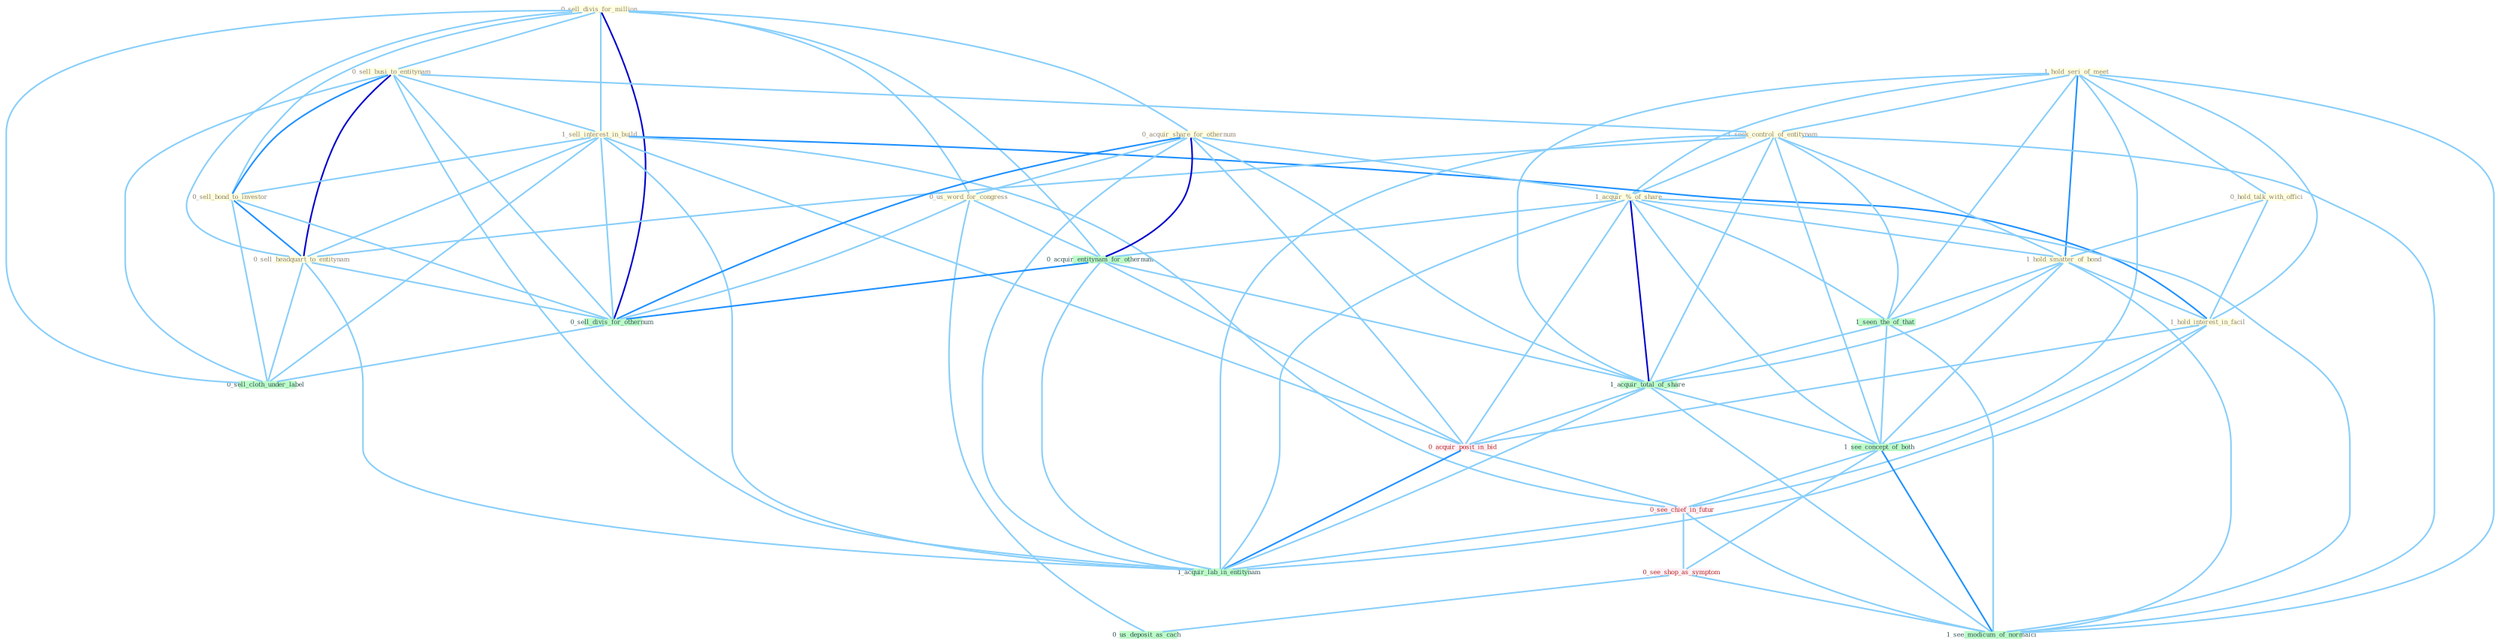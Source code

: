 Graph G{ 
    node
    [shape=polygon,style=filled,width=.5,height=.06,color="#BDFCC9",fixedsize=true,fontsize=4,
    fontcolor="#2f4f4f"];
    {node
    [color="#ffffe0", fontcolor="#8b7d6b"] "0_sell_divis_for_million " "0_sell_busi_to_entitynam " "1_hold_seri_of_meet " "1_sell_interest_in_build " "1_seek_control_of_entitynam " "0_sell_bond_to_investor " "0_sell_headquart_to_entitynam " "0_acquir_share_for_othernum " "0_us_word_for_congress " "0_hold_talk_with_offici " "1_acquir_%_of_share " "1_hold_smatter_of_bond " "1_hold_interest_in_facil "}
{node [color="#fff0f5", fontcolor="#b22222"] "0_acquir_posit_in_bid " "0_see_chief_in_futur " "0_see_shop_as_symptom "}
edge [color="#B0E2FF"];

	"0_sell_divis_for_million " -- "0_sell_busi_to_entitynam " [w="1", color="#87cefa" ];
	"0_sell_divis_for_million " -- "1_sell_interest_in_build " [w="1", color="#87cefa" ];
	"0_sell_divis_for_million " -- "0_sell_bond_to_investor " [w="1", color="#87cefa" ];
	"0_sell_divis_for_million " -- "0_sell_headquart_to_entitynam " [w="1", color="#87cefa" ];
	"0_sell_divis_for_million " -- "0_acquir_share_for_othernum " [w="1", color="#87cefa" ];
	"0_sell_divis_for_million " -- "0_us_word_for_congress " [w="1", color="#87cefa" ];
	"0_sell_divis_for_million " -- "0_acquir_entitynam_for_othernum " [w="1", color="#87cefa" ];
	"0_sell_divis_for_million " -- "0_sell_divis_for_othernum " [w="3", color="#0000cd" , len=0.6];
	"0_sell_divis_for_million " -- "0_sell_cloth_under_label " [w="1", color="#87cefa" ];
	"0_sell_busi_to_entitynam " -- "1_sell_interest_in_build " [w="1", color="#87cefa" ];
	"0_sell_busi_to_entitynam " -- "1_seek_control_of_entitynam " [w="1", color="#87cefa" ];
	"0_sell_busi_to_entitynam " -- "0_sell_bond_to_investor " [w="2", color="#1e90ff" , len=0.8];
	"0_sell_busi_to_entitynam " -- "0_sell_headquart_to_entitynam " [w="3", color="#0000cd" , len=0.6];
	"0_sell_busi_to_entitynam " -- "0_sell_divis_for_othernum " [w="1", color="#87cefa" ];
	"0_sell_busi_to_entitynam " -- "0_sell_cloth_under_label " [w="1", color="#87cefa" ];
	"0_sell_busi_to_entitynam " -- "1_acquir_lab_in_entitynam " [w="1", color="#87cefa" ];
	"1_hold_seri_of_meet " -- "1_seek_control_of_entitynam " [w="1", color="#87cefa" ];
	"1_hold_seri_of_meet " -- "0_hold_talk_with_offici " [w="1", color="#87cefa" ];
	"1_hold_seri_of_meet " -- "1_acquir_%_of_share " [w="1", color="#87cefa" ];
	"1_hold_seri_of_meet " -- "1_hold_smatter_of_bond " [w="2", color="#1e90ff" , len=0.8];
	"1_hold_seri_of_meet " -- "1_hold_interest_in_facil " [w="1", color="#87cefa" ];
	"1_hold_seri_of_meet " -- "1_seen_the_of_that " [w="1", color="#87cefa" ];
	"1_hold_seri_of_meet " -- "1_acquir_total_of_share " [w="1", color="#87cefa" ];
	"1_hold_seri_of_meet " -- "1_see_concept_of_both " [w="1", color="#87cefa" ];
	"1_hold_seri_of_meet " -- "1_see_modicum_of_normalci " [w="1", color="#87cefa" ];
	"1_sell_interest_in_build " -- "0_sell_bond_to_investor " [w="1", color="#87cefa" ];
	"1_sell_interest_in_build " -- "0_sell_headquart_to_entitynam " [w="1", color="#87cefa" ];
	"1_sell_interest_in_build " -- "1_hold_interest_in_facil " [w="2", color="#1e90ff" , len=0.8];
	"1_sell_interest_in_build " -- "0_sell_divis_for_othernum " [w="1", color="#87cefa" ];
	"1_sell_interest_in_build " -- "0_sell_cloth_under_label " [w="1", color="#87cefa" ];
	"1_sell_interest_in_build " -- "0_acquir_posit_in_bid " [w="1", color="#87cefa" ];
	"1_sell_interest_in_build " -- "0_see_chief_in_futur " [w="1", color="#87cefa" ];
	"1_sell_interest_in_build " -- "1_acquir_lab_in_entitynam " [w="1", color="#87cefa" ];
	"1_seek_control_of_entitynam " -- "0_sell_headquart_to_entitynam " [w="1", color="#87cefa" ];
	"1_seek_control_of_entitynam " -- "1_acquir_%_of_share " [w="1", color="#87cefa" ];
	"1_seek_control_of_entitynam " -- "1_hold_smatter_of_bond " [w="1", color="#87cefa" ];
	"1_seek_control_of_entitynam " -- "1_seen_the_of_that " [w="1", color="#87cefa" ];
	"1_seek_control_of_entitynam " -- "1_acquir_total_of_share " [w="1", color="#87cefa" ];
	"1_seek_control_of_entitynam " -- "1_see_concept_of_both " [w="1", color="#87cefa" ];
	"1_seek_control_of_entitynam " -- "1_acquir_lab_in_entitynam " [w="1", color="#87cefa" ];
	"1_seek_control_of_entitynam " -- "1_see_modicum_of_normalci " [w="1", color="#87cefa" ];
	"0_sell_bond_to_investor " -- "0_sell_headquart_to_entitynam " [w="2", color="#1e90ff" , len=0.8];
	"0_sell_bond_to_investor " -- "0_sell_divis_for_othernum " [w="1", color="#87cefa" ];
	"0_sell_bond_to_investor " -- "0_sell_cloth_under_label " [w="1", color="#87cefa" ];
	"0_sell_headquart_to_entitynam " -- "0_sell_divis_for_othernum " [w="1", color="#87cefa" ];
	"0_sell_headquart_to_entitynam " -- "0_sell_cloth_under_label " [w="1", color="#87cefa" ];
	"0_sell_headquart_to_entitynam " -- "1_acquir_lab_in_entitynam " [w="1", color="#87cefa" ];
	"0_acquir_share_for_othernum " -- "0_us_word_for_congress " [w="1", color="#87cefa" ];
	"0_acquir_share_for_othernum " -- "1_acquir_%_of_share " [w="1", color="#87cefa" ];
	"0_acquir_share_for_othernum " -- "0_acquir_entitynam_for_othernum " [w="3", color="#0000cd" , len=0.6];
	"0_acquir_share_for_othernum " -- "0_sell_divis_for_othernum " [w="2", color="#1e90ff" , len=0.8];
	"0_acquir_share_for_othernum " -- "1_acquir_total_of_share " [w="1", color="#87cefa" ];
	"0_acquir_share_for_othernum " -- "0_acquir_posit_in_bid " [w="1", color="#87cefa" ];
	"0_acquir_share_for_othernum " -- "1_acquir_lab_in_entitynam " [w="1", color="#87cefa" ];
	"0_us_word_for_congress " -- "0_acquir_entitynam_for_othernum " [w="1", color="#87cefa" ];
	"0_us_word_for_congress " -- "0_sell_divis_for_othernum " [w="1", color="#87cefa" ];
	"0_us_word_for_congress " -- "0_us_deposit_as_cach " [w="1", color="#87cefa" ];
	"0_hold_talk_with_offici " -- "1_hold_smatter_of_bond " [w="1", color="#87cefa" ];
	"0_hold_talk_with_offici " -- "1_hold_interest_in_facil " [w="1", color="#87cefa" ];
	"1_acquir_%_of_share " -- "1_hold_smatter_of_bond " [w="1", color="#87cefa" ];
	"1_acquir_%_of_share " -- "0_acquir_entitynam_for_othernum " [w="1", color="#87cefa" ];
	"1_acquir_%_of_share " -- "1_seen_the_of_that " [w="1", color="#87cefa" ];
	"1_acquir_%_of_share " -- "1_acquir_total_of_share " [w="3", color="#0000cd" , len=0.6];
	"1_acquir_%_of_share " -- "0_acquir_posit_in_bid " [w="1", color="#87cefa" ];
	"1_acquir_%_of_share " -- "1_see_concept_of_both " [w="1", color="#87cefa" ];
	"1_acquir_%_of_share " -- "1_acquir_lab_in_entitynam " [w="1", color="#87cefa" ];
	"1_acquir_%_of_share " -- "1_see_modicum_of_normalci " [w="1", color="#87cefa" ];
	"1_hold_smatter_of_bond " -- "1_hold_interest_in_facil " [w="1", color="#87cefa" ];
	"1_hold_smatter_of_bond " -- "1_seen_the_of_that " [w="1", color="#87cefa" ];
	"1_hold_smatter_of_bond " -- "1_acquir_total_of_share " [w="1", color="#87cefa" ];
	"1_hold_smatter_of_bond " -- "1_see_concept_of_both " [w="1", color="#87cefa" ];
	"1_hold_smatter_of_bond " -- "1_see_modicum_of_normalci " [w="1", color="#87cefa" ];
	"1_hold_interest_in_facil " -- "0_acquir_posit_in_bid " [w="1", color="#87cefa" ];
	"1_hold_interest_in_facil " -- "0_see_chief_in_futur " [w="1", color="#87cefa" ];
	"1_hold_interest_in_facil " -- "1_acquir_lab_in_entitynam " [w="1", color="#87cefa" ];
	"0_acquir_entitynam_for_othernum " -- "0_sell_divis_for_othernum " [w="2", color="#1e90ff" , len=0.8];
	"0_acquir_entitynam_for_othernum " -- "1_acquir_total_of_share " [w="1", color="#87cefa" ];
	"0_acquir_entitynam_for_othernum " -- "0_acquir_posit_in_bid " [w="1", color="#87cefa" ];
	"0_acquir_entitynam_for_othernum " -- "1_acquir_lab_in_entitynam " [w="1", color="#87cefa" ];
	"1_seen_the_of_that " -- "1_acquir_total_of_share " [w="1", color="#87cefa" ];
	"1_seen_the_of_that " -- "1_see_concept_of_both " [w="1", color="#87cefa" ];
	"1_seen_the_of_that " -- "1_see_modicum_of_normalci " [w="1", color="#87cefa" ];
	"0_sell_divis_for_othernum " -- "0_sell_cloth_under_label " [w="1", color="#87cefa" ];
	"1_acquir_total_of_share " -- "0_acquir_posit_in_bid " [w="1", color="#87cefa" ];
	"1_acquir_total_of_share " -- "1_see_concept_of_both " [w="1", color="#87cefa" ];
	"1_acquir_total_of_share " -- "1_acquir_lab_in_entitynam " [w="1", color="#87cefa" ];
	"1_acquir_total_of_share " -- "1_see_modicum_of_normalci " [w="1", color="#87cefa" ];
	"0_acquir_posit_in_bid " -- "0_see_chief_in_futur " [w="1", color="#87cefa" ];
	"0_acquir_posit_in_bid " -- "1_acquir_lab_in_entitynam " [w="2", color="#1e90ff" , len=0.8];
	"1_see_concept_of_both " -- "0_see_chief_in_futur " [w="1", color="#87cefa" ];
	"1_see_concept_of_both " -- "0_see_shop_as_symptom " [w="1", color="#87cefa" ];
	"1_see_concept_of_both " -- "1_see_modicum_of_normalci " [w="2", color="#1e90ff" , len=0.8];
	"0_see_chief_in_futur " -- "0_see_shop_as_symptom " [w="1", color="#87cefa" ];
	"0_see_chief_in_futur " -- "1_acquir_lab_in_entitynam " [w="1", color="#87cefa" ];
	"0_see_chief_in_futur " -- "1_see_modicum_of_normalci " [w="1", color="#87cefa" ];
	"0_see_shop_as_symptom " -- "0_us_deposit_as_cach " [w="1", color="#87cefa" ];
	"0_see_shop_as_symptom " -- "1_see_modicum_of_normalci " [w="1", color="#87cefa" ];
}